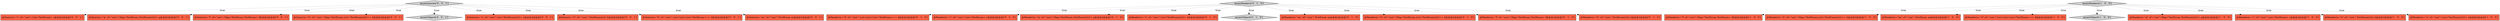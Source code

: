 digraph {
23 [style = filled, label = "@Query(n=\"c\",cf=\"uon\") List<TestEnum> c@@@2@@@['0', '0', '1']", fillcolor = tomato, shape = box image = "AAA0AAABBB3BBB"];
15 [style = filled, label = "enumHeaders['0', '1', '0']", fillcolor = lightgray, shape = diamond image = "AAA0AAABBB2BBB"];
21 [style = filled, label = "@Query(n=\"g\",cf=\"uon\") Map<TestEnum,TestEnum((((((> g@@@2@@@['0', '0', '1']", fillcolor = tomato, shape = box image = "AAA0AAABBB3BBB"];
0 [style = filled, label = "@Header(n=\"f\",cf=\"uon\") Map<TestEnum,TestEnum> f@@@2@@@['1', '0', '0']", fillcolor = tomato, shape = box image = "AAA0AAABBB1BBB"];
6 [style = filled, label = "@Header(n=\"h\",cf=\"uon\") Map<TestEnum,List<TestEnum((((((>> h@@@2@@@['1', '0', '0']", fillcolor = tomato, shape = box image = "AAA0AAABBB1BBB"];
10 [style = filled, label = "@Header(n=\"d\",cf=\"uon\") List<List<List<TestEnum>>> d@@@2@@@['0', '1', '0']", fillcolor = tomato, shape = box image = "AAA0AAABBB2BBB"];
14 [style = filled, label = "@Header(n=\"c\",cf=\"uon\") List<TestEnum> c@@@2@@@['0', '1', '0']", fillcolor = tomato, shape = box image = "AAA0AAABBB2BBB"];
17 [style = filled, label = "@Header(n=\"g\",cf=\"uon\") Map<TestEnum,TestEnum((((((> g@@@2@@@['0', '1', '0']", fillcolor = tomato, shape = box image = "AAA0AAABBB2BBB"];
13 [style = filled, label = "@Header(n=\"e\",cf=\"uon\") List<TestEnum((((((> e@@@2@@@['0', '1', '0']", fillcolor = tomato, shape = box image = "AAA0AAABBB2BBB"];
9 [style = filled, label = "enumHeaders['1', '0', '0']", fillcolor = lightgray, shape = diamond image = "AAA0AAABBB1BBB"];
4 [style = filled, label = "@Header(n=\"an\",cf=\"uon\") TestEnum an@@@2@@@['1', '0', '0']", fillcolor = tomato, shape = box image = "AAA0AAABBB1BBB"];
25 [style = filled, label = "@Query(n=\"f\",cf=\"uon\") Map<TestEnum,TestEnum> f@@@2@@@['0', '0', '1']", fillcolor = tomato, shape = box image = "AAA0AAABBB3BBB"];
19 [style = filled, label = "assertObject['0', '1', '0']", fillcolor = lightgray, shape = diamond image = "AAA0AAABBB2BBB"];
5 [style = filled, label = "@Header(n=\"d\",cf=\"uon\") List<List<List<TestEnum>>> d@@@2@@@['1', '0', '0']", fillcolor = tomato, shape = box image = "AAA0AAABBB1BBB"];
24 [style = filled, label = "@Query(n=\"h\",cf=\"uon\") Map<TestEnum,List<TestEnum((((((>> h@@@2@@@['0', '0', '1']", fillcolor = tomato, shape = box image = "AAA0AAABBB3BBB"];
20 [style = filled, label = "assertObject['0', '0', '1']", fillcolor = lightgray, shape = diamond image = "AAA0AAABBB3BBB"];
27 [style = filled, label = "@Query(n=\"e\",cf=\"uon\") List<TestEnum((((((> e@@@2@@@['0', '0', '1']", fillcolor = tomato, shape = box image = "AAA0AAABBB3BBB"];
18 [style = filled, label = "@Header(n=\"an\",cf=\"uon\") TestEnum an@@@2@@@['0', '1', '0']", fillcolor = tomato, shape = box image = "AAA0AAABBB2BBB"];
12 [style = filled, label = "@Header(n=\"h\",cf=\"uon\") Map<TestEnum,List<TestEnum((((((>> h@@@2@@@['0', '1', '0']", fillcolor = tomato, shape = box image = "AAA0AAABBB2BBB"];
26 [style = filled, label = "@Query(n=\"b\",cf=\"uon\") TestEnum(((((( b@@@2@@@['0', '0', '1']", fillcolor = tomato, shape = box image = "AAA0AAABBB3BBB"];
28 [style = filled, label = "enumQueries['0', '0', '1']", fillcolor = lightgray, shape = diamond image = "AAA0AAABBB3BBB"];
8 [style = filled, label = "assertObject['1', '0', '0']", fillcolor = lightgray, shape = diamond image = "AAA0AAABBB1BBB"];
11 [style = filled, label = "@Header(n=\"f\",cf=\"uon\") Map<TestEnum,TestEnum> f@@@2@@@['0', '1', '0']", fillcolor = tomato, shape = box image = "AAA0AAABBB2BBB"];
1 [style = filled, label = "@Header(n=\"g\",cf=\"uon\") Map<TestEnum,TestEnum((((((> g@@@2@@@['1', '0', '0']", fillcolor = tomato, shape = box image = "AAA0AAABBB1BBB"];
3 [style = filled, label = "@Header(n=\"c\",cf=\"uon\") List<TestEnum> c@@@2@@@['1', '0', '0']", fillcolor = tomato, shape = box image = "AAA0AAABBB1BBB"];
2 [style = filled, label = "@Header(n=\"b\",cf=\"uon\") TestEnum(((((( b@@@2@@@['1', '0', '0']", fillcolor = tomato, shape = box image = "AAA0AAABBB1BBB"];
7 [style = filled, label = "@Header(n=\"e\",cf=\"uon\") List<TestEnum((((((> e@@@2@@@['1', '0', '0']", fillcolor = tomato, shape = box image = "AAA0AAABBB1BBB"];
16 [style = filled, label = "@Header(n=\"b\",cf=\"uon\") TestEnum(((((( b@@@2@@@['0', '1', '0']", fillcolor = tomato, shape = box image = "AAA0AAABBB2BBB"];
22 [style = filled, label = "@Query(n=\"d\",cf=\"uon\") List<List<List<TestEnum>>> d@@@2@@@['0', '0', '1']", fillcolor = tomato, shape = box image = "AAA0AAABBB3BBB"];
29 [style = filled, label = "@Query(n=\"an\",cf=\"uon\") TestEnum an@@@2@@@['0', '0', '1']", fillcolor = tomato, shape = box image = "AAA0AAABBB3BBB"];
9->0 [style = dotted, label="true"];
28->21 [style = dotted, label="true"];
28->20 [style = dotted, label="true"];
28->25 [style = dotted, label="true"];
15->18 [style = dotted, label="true"];
15->10 [style = dotted, label="true"];
15->16 [style = dotted, label="true"];
15->14 [style = dotted, label="true"];
9->6 [style = dotted, label="true"];
15->13 [style = dotted, label="true"];
9->8 [style = dotted, label="true"];
15->17 [style = dotted, label="true"];
28->29 [style = dotted, label="true"];
28->24 [style = dotted, label="true"];
15->19 [style = dotted, label="true"];
9->2 [style = dotted, label="true"];
28->26 [style = dotted, label="true"];
15->11 [style = dotted, label="true"];
9->1 [style = dotted, label="true"];
28->22 [style = dotted, label="true"];
9->4 [style = dotted, label="true"];
15->12 [style = dotted, label="true"];
28->23 [style = dotted, label="true"];
28->27 [style = dotted, label="true"];
9->7 [style = dotted, label="true"];
9->3 [style = dotted, label="true"];
9->5 [style = dotted, label="true"];
}
